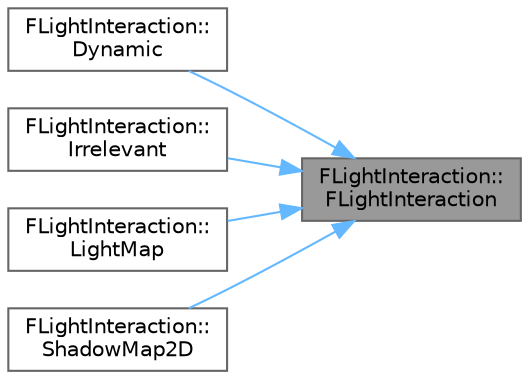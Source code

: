 digraph "FLightInteraction::FLightInteraction"
{
 // INTERACTIVE_SVG=YES
 // LATEX_PDF_SIZE
  bgcolor="transparent";
  edge [fontname=Helvetica,fontsize=10,labelfontname=Helvetica,labelfontsize=10];
  node [fontname=Helvetica,fontsize=10,shape=box,height=0.2,width=0.4];
  rankdir="RL";
  Node1 [id="Node000001",label="FLightInteraction::\lFLightInteraction",height=0.2,width=0.4,color="gray40", fillcolor="grey60", style="filled", fontcolor="black",tooltip="Minimal initialization constructor."];
  Node1 -> Node2 [id="edge1_Node000001_Node000002",dir="back",color="steelblue1",style="solid",tooltip=" "];
  Node2 [id="Node000002",label="FLightInteraction::\lDynamic",height=0.2,width=0.4,color="grey40", fillcolor="white", style="filled",URL="$df/d21/classFLightInteraction.html#ab9d84440431f4846305e858742dc377b",tooltip=" "];
  Node1 -> Node3 [id="edge2_Node000001_Node000003",dir="back",color="steelblue1",style="solid",tooltip=" "];
  Node3 [id="Node000003",label="FLightInteraction::\lIrrelevant",height=0.2,width=0.4,color="grey40", fillcolor="white", style="filled",URL="$df/d21/classFLightInteraction.html#a8f1cc4cb93e842f5f47a5f149afaba0e",tooltip=" "];
  Node1 -> Node4 [id="edge3_Node000001_Node000004",dir="back",color="steelblue1",style="solid",tooltip=" "];
  Node4 [id="Node000004",label="FLightInteraction::\lLightMap",height=0.2,width=0.4,color="grey40", fillcolor="white", style="filled",URL="$df/d21/classFLightInteraction.html#a3597d788f24b8d086f4abd11fda06c47",tooltip=" "];
  Node1 -> Node5 [id="edge4_Node000001_Node000005",dir="back",color="steelblue1",style="solid",tooltip=" "];
  Node5 [id="Node000005",label="FLightInteraction::\lShadowMap2D",height=0.2,width=0.4,color="grey40", fillcolor="white", style="filled",URL="$df/d21/classFLightInteraction.html#a772bbd9a4111c6349670ac5b2a01b537",tooltip=" "];
}
